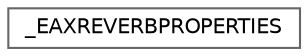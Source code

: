 digraph "Graphical Class Hierarchy"
{
 // LATEX_PDF_SIZE
  bgcolor="transparent";
  edge [fontname=Helvetica,fontsize=10,labelfontname=Helvetica,labelfontsize=10];
  node [fontname=Helvetica,fontsize=10,shape=box,height=0.2,width=0.4];
  rankdir="LR";
  Node0 [id="Node000000",label="_EAXREVERBPROPERTIES",height=0.2,width=0.4,color="grey40", fillcolor="white", style="filled",URL="$struct___e_a_x_r_e_v_e_r_b_p_r_o_p_e_r_t_i_e_s.html",tooltip=" "];
}
